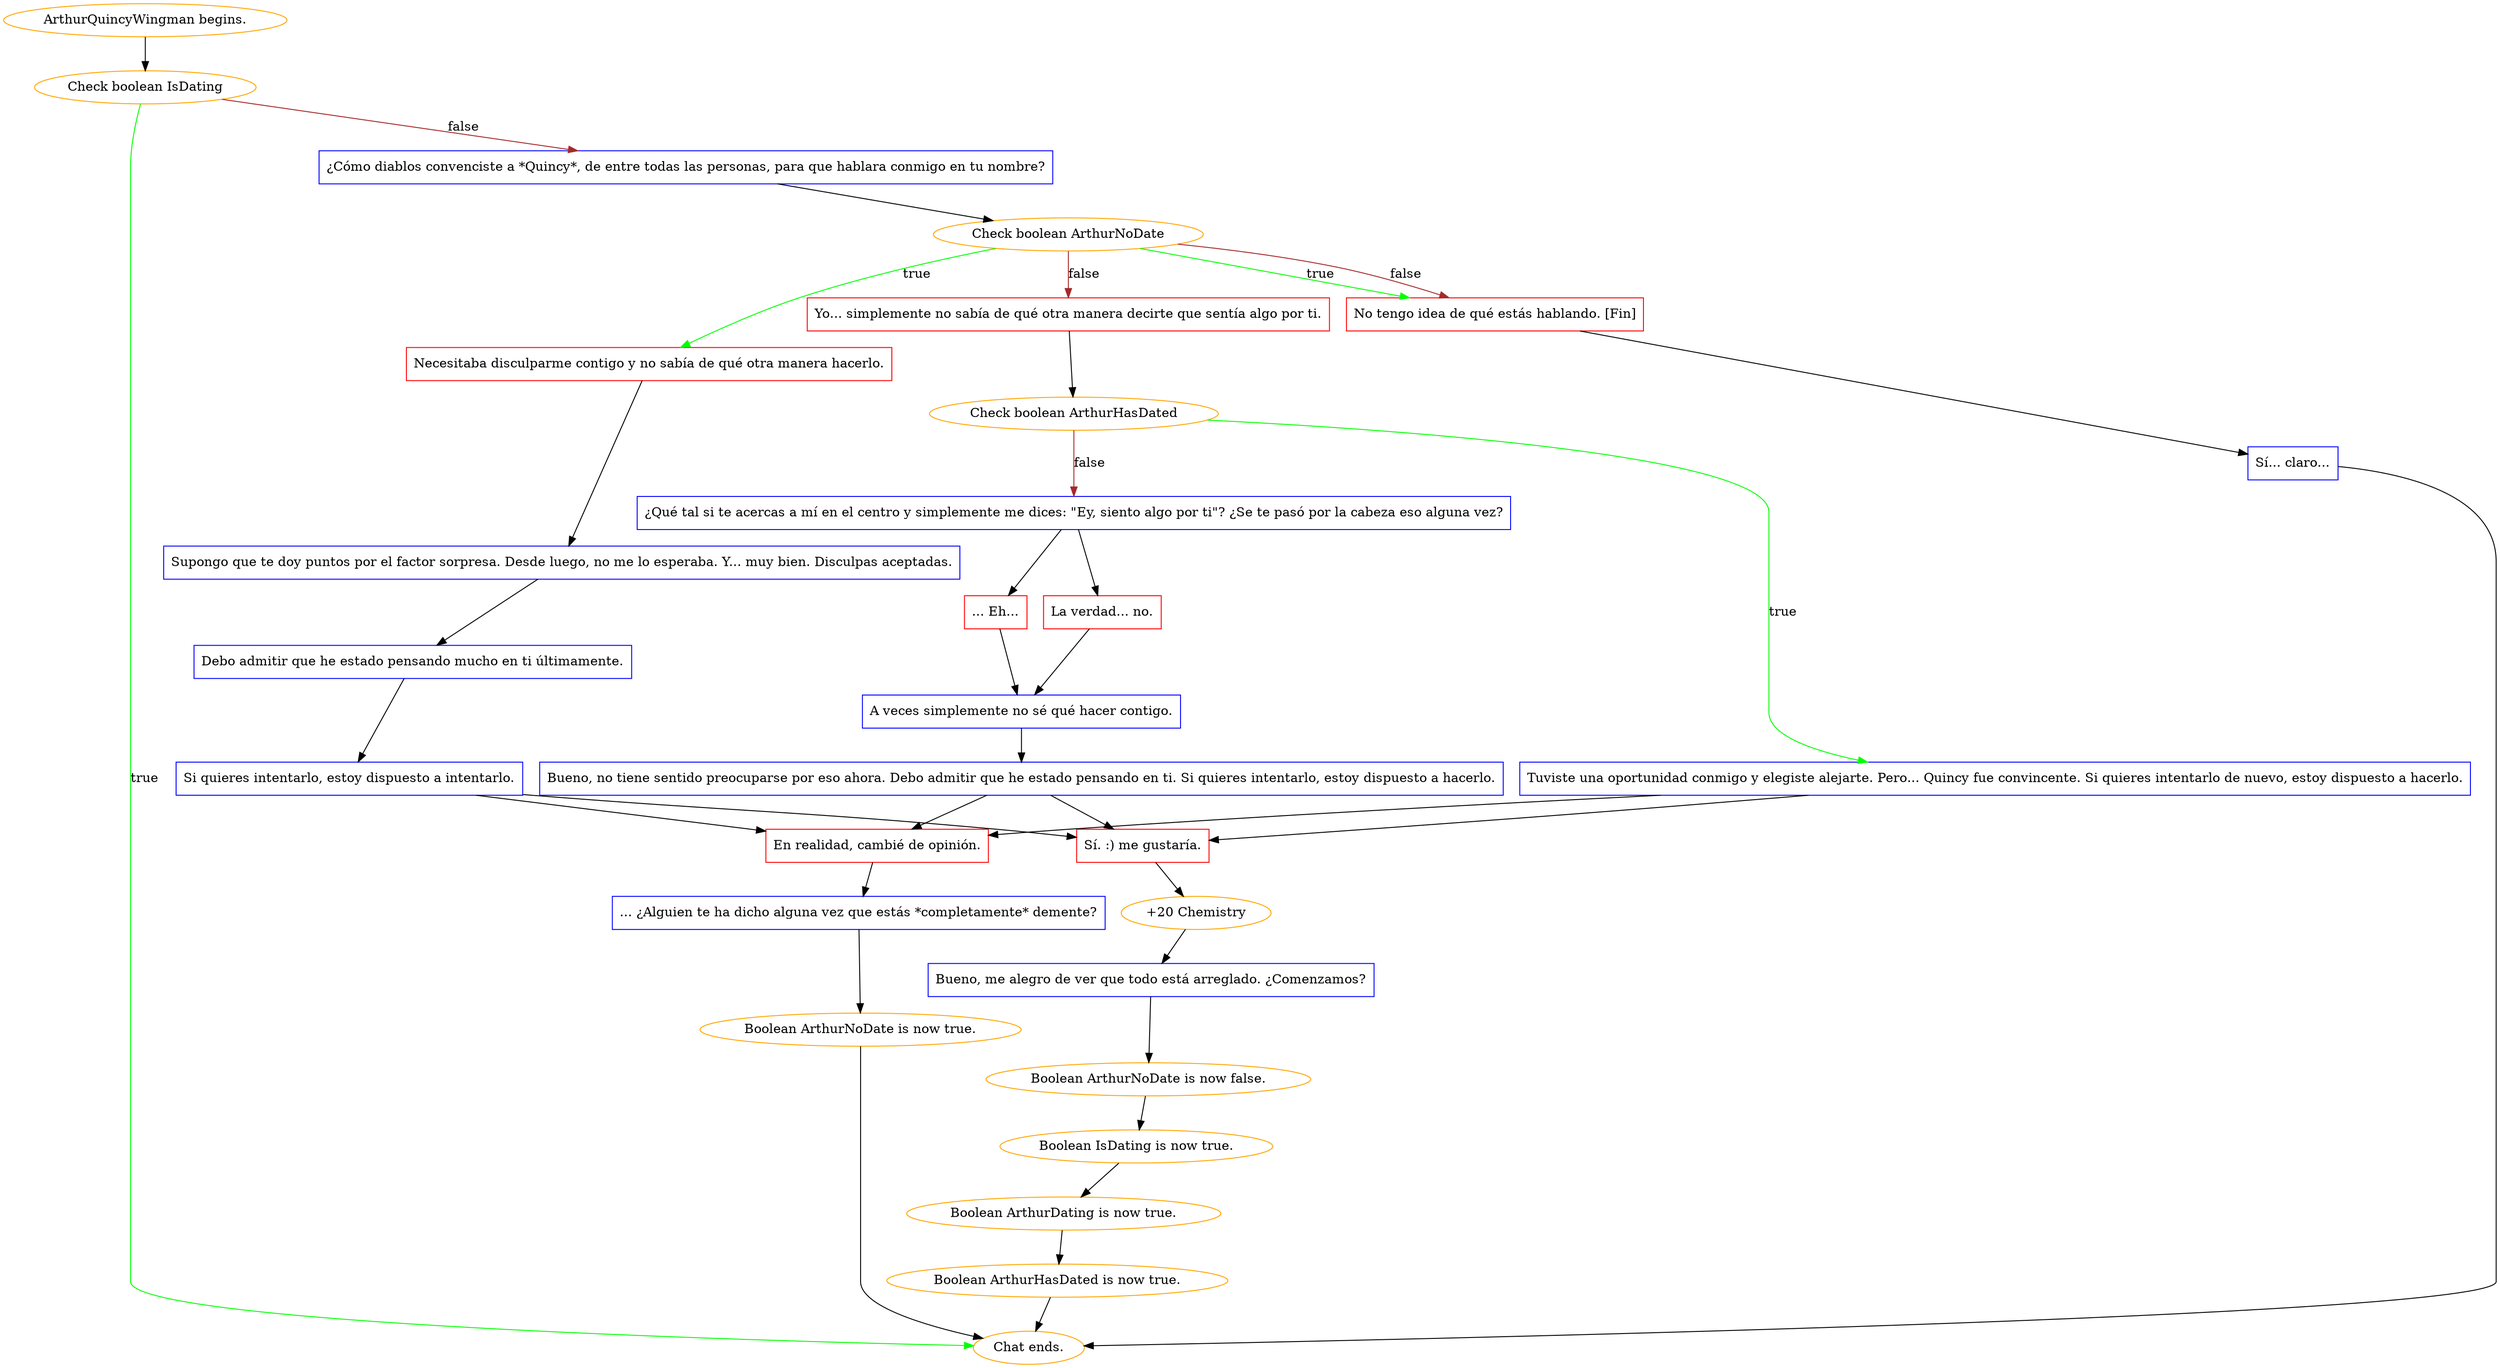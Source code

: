 digraph {
	"ArthurQuincyWingman begins." [color=orange];
		"ArthurQuincyWingman begins." -> j902589440;
	j902589440 [label="Check boolean IsDating",color=orange];
		j902589440 -> "Chat ends." [label=true,color=green];
		j902589440 -> j2084289203 [label=false,color=brown];
	"Chat ends." [color=orange];
	j2084289203 [label="¿Cómo diablos convenciste a *Quincy*, de entre todas las personas, para que hablara conmigo en tu nombre?",shape=box,color=blue];
		j2084289203 -> j1374000026;
	j1374000026 [label="Check boolean ArthurNoDate",color=orange];
		j1374000026 -> j750212258 [label=true,color=green];
		j1374000026 -> j1300195860 [label=true,color=green];
		j1374000026 -> j2286528448 [label=false,color=brown];
		j1374000026 -> j1300195860 [label=false,color=brown];
	j750212258 [label="Necesitaba disculparme contigo y no sabía de qué otra manera hacerlo.",shape=box,color=red];
		j750212258 -> j3037088247;
	j1300195860 [label="No tengo idea de qué estás hablando. [Fin]",shape=box,color=red];
		j1300195860 -> j575815107;
	j2286528448 [label="Yo... simplemente no sabía de qué otra manera decirte que sentía algo por ti.",shape=box,color=red];
		j2286528448 -> j3373833188;
	j3037088247 [label="Supongo que te doy puntos por el factor sorpresa. Desde luego, no me lo esperaba. Y... muy bien. Disculpas aceptadas.",shape=box,color=blue];
		j3037088247 -> j3924156320;
	j575815107 [label="Sí... claro...",shape=box,color=blue];
		j575815107 -> "Chat ends.";
	j3373833188 [label="Check boolean ArthurHasDated",color=orange];
		j3373833188 -> j1384865382 [label=true,color=green];
		j3373833188 -> j464963867 [label=false,color=brown];
	j3924156320 [label="Debo admitir que he estado pensando mucho en ti últimamente.",shape=box,color=blue];
		j3924156320 -> j2113247642;
	j1384865382 [label="Tuviste una oportunidad conmigo y elegiste alejarte. Pero... Quincy fue convincente. Si quieres intentarlo de nuevo, estoy dispuesto a hacerlo.",shape=box,color=blue];
		j1384865382 -> j1266364242;
		j1384865382 -> j74026761;
	j464963867 [label="¿Qué tal si te acercas a mí en el centro y simplemente me dices: \"Ey, siento algo por ti\"? ¿Se te pasó por la cabeza eso alguna vez?",shape=box,color=blue];
		j464963867 -> j2567190996;
		j464963867 -> j1004889432;
	j2113247642 [label="Si quieres intentarlo, estoy dispuesto a intentarlo.",shape=box,color=blue];
		j2113247642 -> j1266364242;
		j2113247642 -> j74026761;
	j1266364242 [label="Sí. :) me gustaría.",shape=box,color=red];
		j1266364242 -> j3443734289;
	j74026761 [label="En realidad, cambié de opinión.",shape=box,color=red];
		j74026761 -> j913940954;
	j2567190996 [label="La verdad... no.",shape=box,color=red];
		j2567190996 -> j2783714480;
	j1004889432 [label="... Eh...",shape=box,color=red];
		j1004889432 -> j2783714480;
	j3443734289 [label="+20 Chemistry",color=orange];
		j3443734289 -> j1691606758;
	j913940954 [label="... ¿Alguien te ha dicho alguna vez que estás *completamente* demente?",shape=box,color=blue];
		j913940954 -> j2533691464;
	j2783714480 [label="A veces simplemente no sé qué hacer contigo.",shape=box,color=blue];
		j2783714480 -> j1744239901;
	j1691606758 [label="Bueno, me alegro de ver que todo está arreglado. ¿Comenzamos?",shape=box,color=blue];
		j1691606758 -> j4043864563;
	j2533691464 [label="Boolean ArthurNoDate is now true.",color=orange];
		j2533691464 -> "Chat ends.";
	j1744239901 [label="Bueno, no tiene sentido preocuparse por eso ahora. Debo admitir que he estado pensando en ti. Si quieres intentarlo, estoy dispuesto a hacerlo.",shape=box,color=blue];
		j1744239901 -> j1266364242;
		j1744239901 -> j74026761;
	j4043864563 [label="Boolean ArthurNoDate is now false.",color=orange];
		j4043864563 -> j1527829918;
	j1527829918 [label="Boolean IsDating is now true.",color=orange];
		j1527829918 -> j899889954;
	j899889954 [label="Boolean ArthurDating is now true.",color=orange];
		j899889954 -> j3103123730;
	j3103123730 [label="Boolean ArthurHasDated is now true.",color=orange];
		j3103123730 -> "Chat ends.";
}